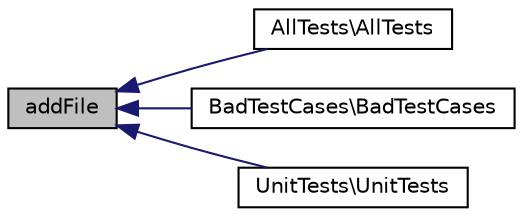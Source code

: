 digraph "addFile"
{
  edge [fontname="Helvetica",fontsize="10",labelfontname="Helvetica",labelfontsize="10"];
  node [fontname="Helvetica",fontsize="10",shape=record];
  rankdir="LR";
  Node1 [label="addFile",height=0.2,width=0.4,color="black", fillcolor="grey75", style="filled" fontcolor="black"];
  Node1 -> Node2 [dir="back",color="midnightblue",fontsize="10",style="solid",fontname="Helvetica"];
  Node2 [label="AllTests\\AllTests",height=0.2,width=0.4,color="black", fillcolor="white", style="filled",URL="$class_all_tests.html#a9edbc8177dd0d4ab2318a2785eeb6953"];
  Node1 -> Node3 [dir="back",color="midnightblue",fontsize="10",style="solid",fontname="Helvetica"];
  Node3 [label="BadTestCases\\BadTestCases",height=0.2,width=0.4,color="black", fillcolor="white", style="filled",URL="$class_bad_test_cases.html#a4f39f8e454f489c041ab371c8a0c7393"];
  Node1 -> Node4 [dir="back",color="midnightblue",fontsize="10",style="solid",fontname="Helvetica"];
  Node4 [label="UnitTests\\UnitTests",height=0.2,width=0.4,color="black", fillcolor="white", style="filled",URL="$class_unit_tests.html#ac41ca4bf8b24a0874c94fe36679e31da"];
}

